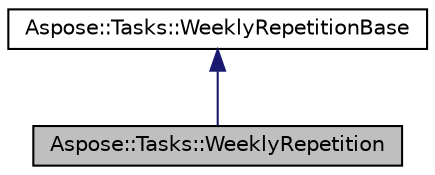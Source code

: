 digraph "Aspose::Tasks::WeeklyRepetition"
{
 // LATEX_PDF_SIZE
  edge [fontname="Helvetica",fontsize="10",labelfontname="Helvetica",labelfontsize="10"];
  node [fontname="Helvetica",fontsize="10",shape=record];
  Node1 [label="Aspose::Tasks::WeeklyRepetition",height=0.2,width=0.4,color="black", fillcolor="grey75", style="filled", fontcolor="black",tooltip="Represents a pattern which is based on weekdays."];
  Node2 -> Node1 [dir="back",color="midnightblue",fontsize="10",style="solid",fontname="Helvetica"];
  Node2 [label="Aspose::Tasks::WeeklyRepetitionBase",height=0.2,width=0.4,color="black", fillcolor="white", style="filled",URL="$class_aspose_1_1_tasks_1_1_weekly_repetition_base.html",tooltip="Represents a base class for repetitions in weekly recurrence pattern."];
}

